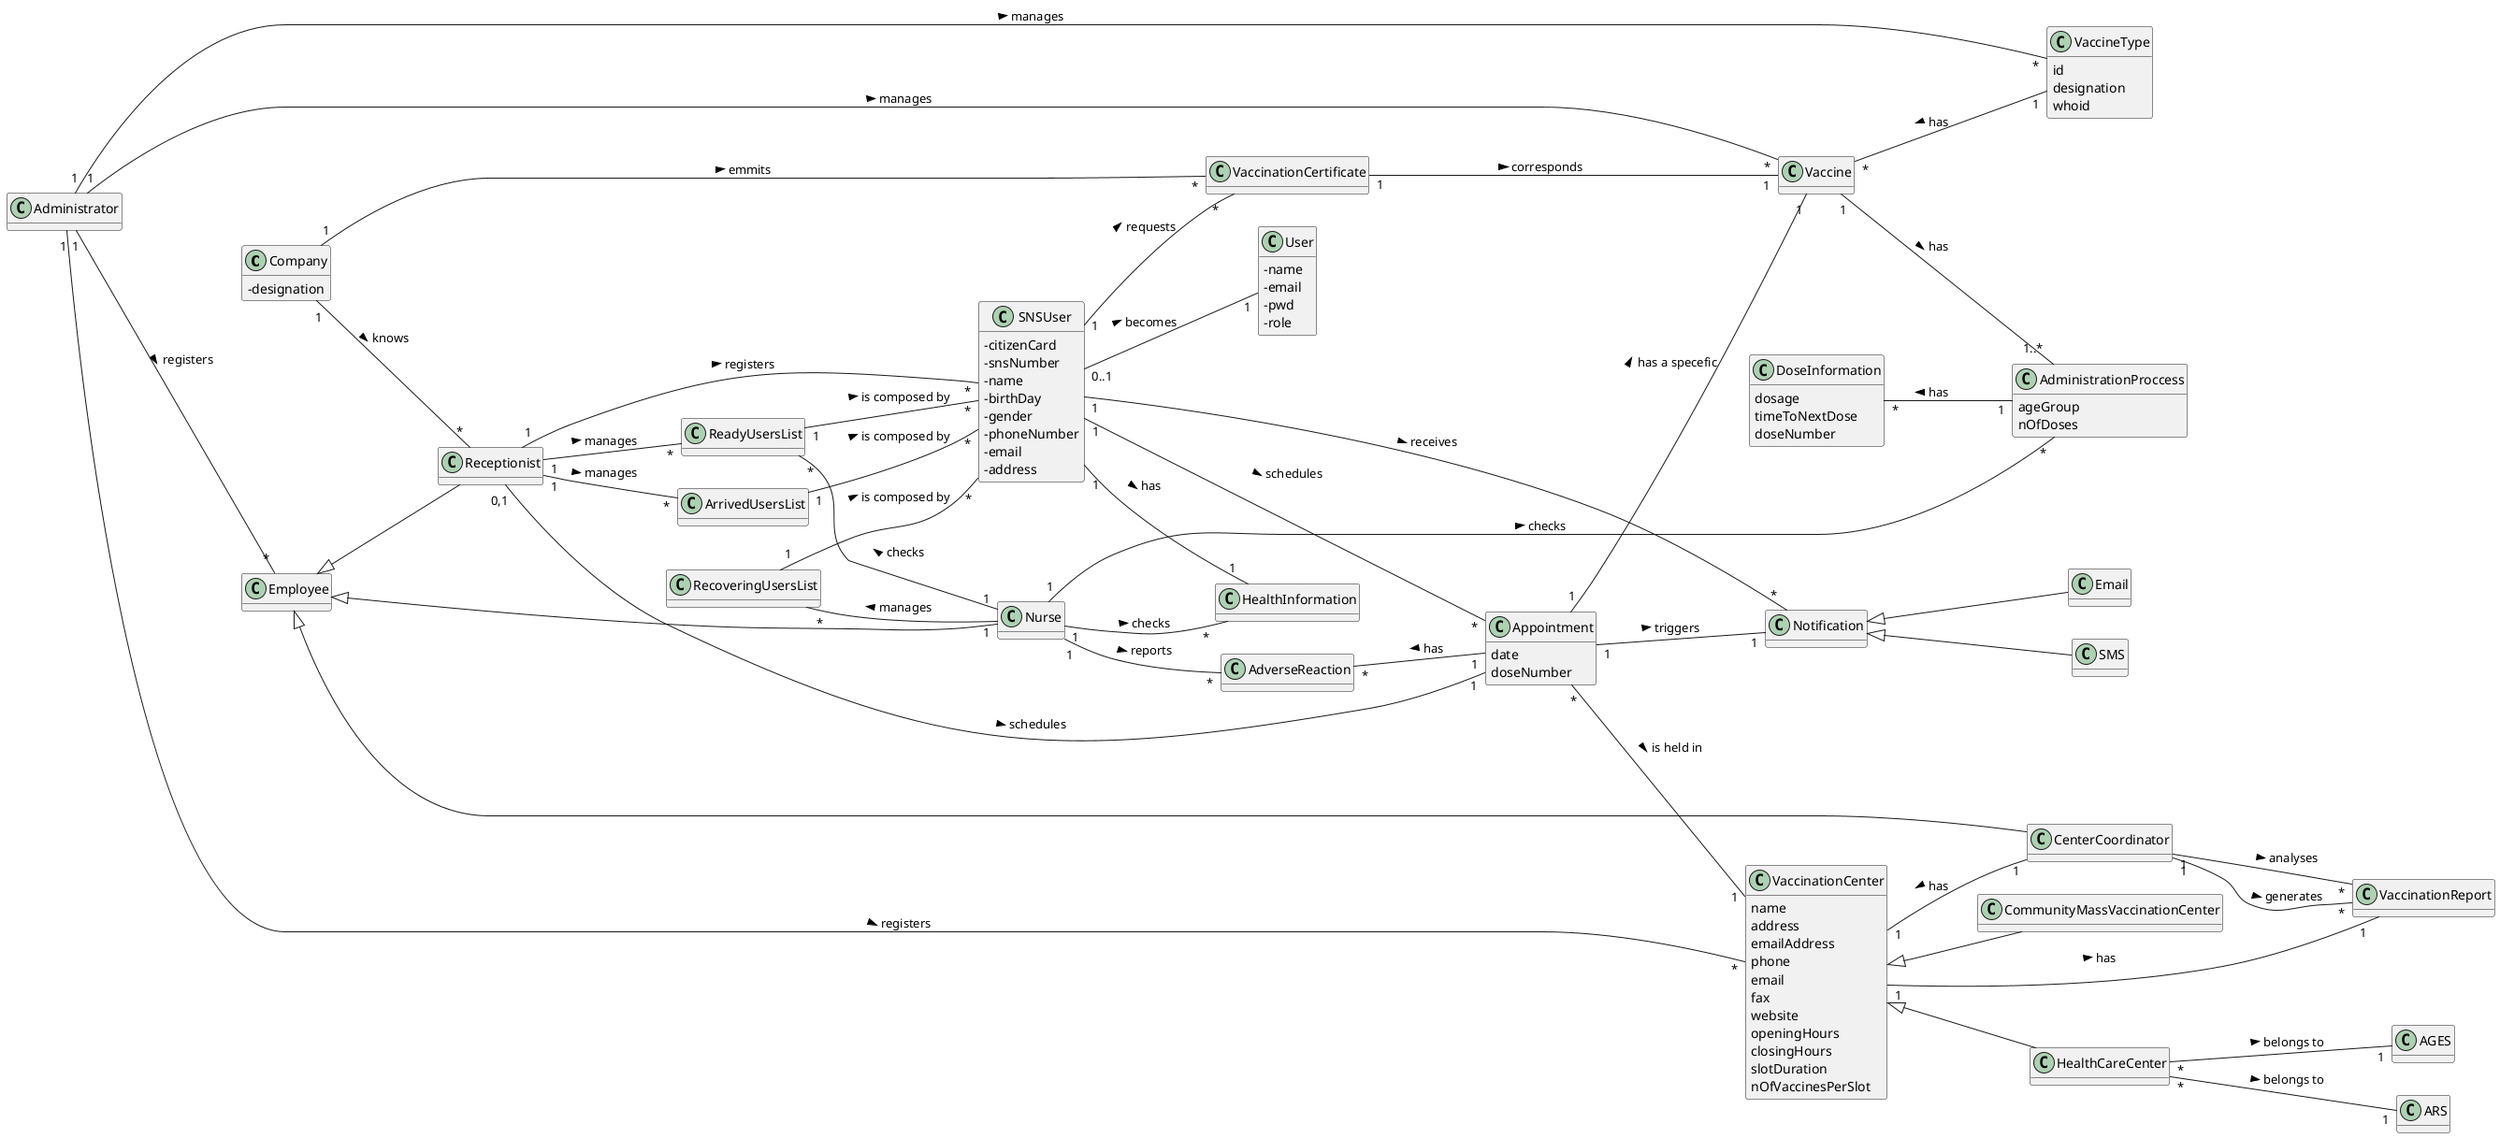 @startuml Domain Model

hide methods
left to right direction
skinparam classAttributeIconSize 0

class Company {
  - designation
}

class CommunityMassVaccinationCenter {}

class HealthCareCenter {}

class VaccinationCenter {
  name
  address
  emailAddress
  phone
  email
  fax
  website
  openingHours
  closingHours
  slotDuration
  nOfVaccinesPerSlot
}

class Vaccine {}

class VaccineType {
  id
  designation
  whoid
}

class SNSUser {
  - citizenCard
  - snsNumber
  - name
  - birthDay
  - gender
  - phoneNumber
  - email
  - address
}

class User {
  - name
  - email
  - pwd
  - role
}

class HealthInformation {}

class Administrator {}

class Employee {}

class Nurse {}

class Receptionist {}

class CenterCoordinator {}

class Appointment {
  date
  doseNumber
}

class AdministrationProccess {
  ageGroup
  nOfDoses
}

class AGES {}

class ARS {}

class DoseInformation {
  dosage
  timeToNextDose
  doseNumber
}

DoseInformation "*" -- "1" AdministrationProccess : has <

Vaccine "*" -- "1" VaccineType : has <

Employee <|-- Nurse
Employee <|-- Receptionist
Employee <|-- CenterCoordinator

VaccinationCenter <|-- CommunityMassVaccinationCenter
VaccinationCenter <|-- HealthCareCenter

VaccinationCenter "1" -- "1" CenterCoordinator : has < 

HealthCareCenter "*" -- "1" AGES : belongs to > 
HealthCareCenter "*" -- "1" ARS : belongs to > 

Appointment "*" -- "1" VaccinationCenter : is held in >
Appointment "1" -- "1" Vaccine : has a specefic >
Appointment "1" -- "1" Notification : triggers >

Receptionist "1" -- "*" ReadyUsersList : manages >
Receptionist "1" -- "*" ArrivedUsersList : manages >
Receptionist "1" -- "*" SNSUser : registers >

ReadyUsersList "1" -- "*" SNSUser : is composed by >
ArrivedUsersList "1" -- "*" SNSUser : is composed by > 
RecoveringUsersList "1" -- "*" SNSUser : is composed by >

ReadyUsersList "*" -- "1" Nurse : checks <
RecoveringUsersList "*" -- "1" Nurse : manages <

Administrator "1" -- "*" Employee : registers >
Administrator "1" -- "*" VaccinationCenter : registers >
Administrator "1" -- "*" VaccineType : manages >
Administrator "1" -- "*" Vaccine : manages > 

Vaccine "1" -- "1..*" AdministrationProccess : has >

SNSUser "1" -- "*" Appointment : schedules >
SNSUser "1" -- "1" HealthInformation : has >
SNSUser "1" -- "*" Notification : receives >
SNSUser "1" -- "*" VaccinationCertificate : requests >
SNSUser "0..1" -- "1" User : becomes >


VaccinationCertificate "1" -- "1" Vaccine : corresponds >

Company "1" -- "*" VaccinationCertificate : emmits >
Company "1" -- "*" Receptionist : knows >

Receptionist "0,1" -- "1" Appointment : schedules >

Nurse "1" -- "*" AdverseReaction : reports >
Nurse "1" -- "*" HealthInformation : checks >

VaccinationCenter "1" -- "1" VaccinationReport : has >
CenterCoordinator "1" -- "*" VaccinationReport : analyses >
CenterCoordinator "1" -- "*" VaccinationReport : generates >

Nurse "1" -- "*" AdministrationProccess : checks >

Notification <|-- SMS
Notification <|-- Email

AdverseReaction "*" -- "1" Appointment : has <

@enduml
